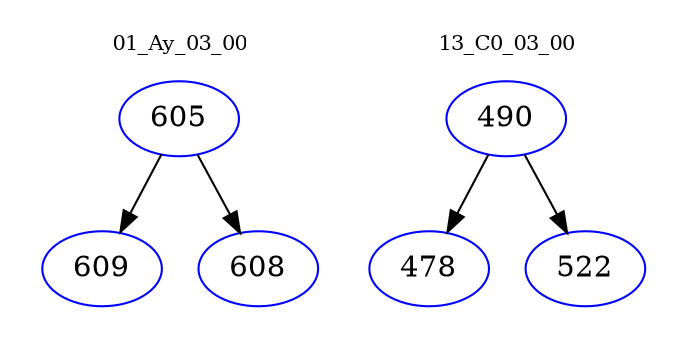 digraph{
subgraph cluster_0 {
color = white
label = "01_Ay_03_00";
fontsize=10;
T0_605 [label="605", color="blue"]
T0_605 -> T0_609 [color="black"]
T0_609 [label="609", color="blue"]
T0_605 -> T0_608 [color="black"]
T0_608 [label="608", color="blue"]
}
subgraph cluster_1 {
color = white
label = "13_C0_03_00";
fontsize=10;
T1_490 [label="490", color="blue"]
T1_490 -> T1_478 [color="black"]
T1_478 [label="478", color="blue"]
T1_490 -> T1_522 [color="black"]
T1_522 [label="522", color="blue"]
}
}
